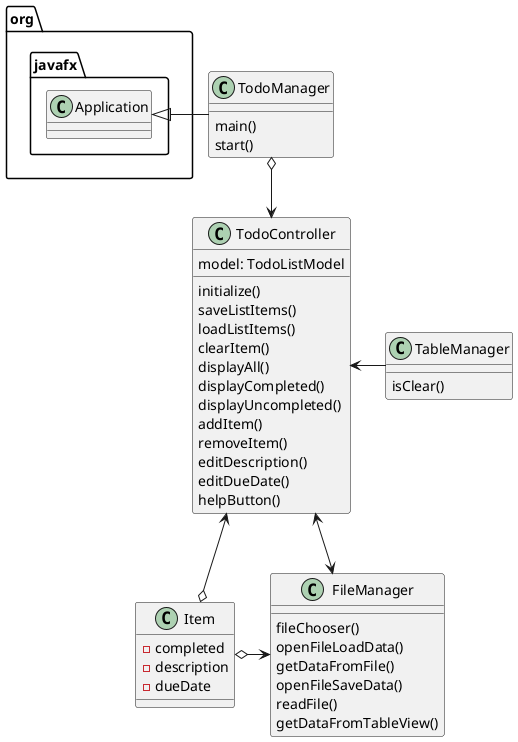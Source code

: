 @startuml
'https://plantuml.com/class-diagram

class TodoManager {
    main()
    start()
}

class TodoController{
    model: TodoListModel
    'javafx event handlers
    initialize()
    saveListItems()
    loadListItems()
    clearItem()
    displayAll()
    displayCompleted()
    displayUncompleted()
    addItem()
    removeItem()
    editDescription()
    editDueDate()
    helpButton()
}

class FileManager {
    fileChooser()
    openFileLoadData()
    getDataFromFile()
    openFileSaveData()
    readFile()
    getDataFromTableView()
}

class TableManager{
    isClear()
}

class Item {
    -completed
    -description
    -dueDate
}

org.javafx.Application <|- TodoManager
TodoManager o--> TodoController
TodoController <--o Item
TodoController <--> FileManager
TodoController <- TableManager
Item o-> FileManager


@enduml